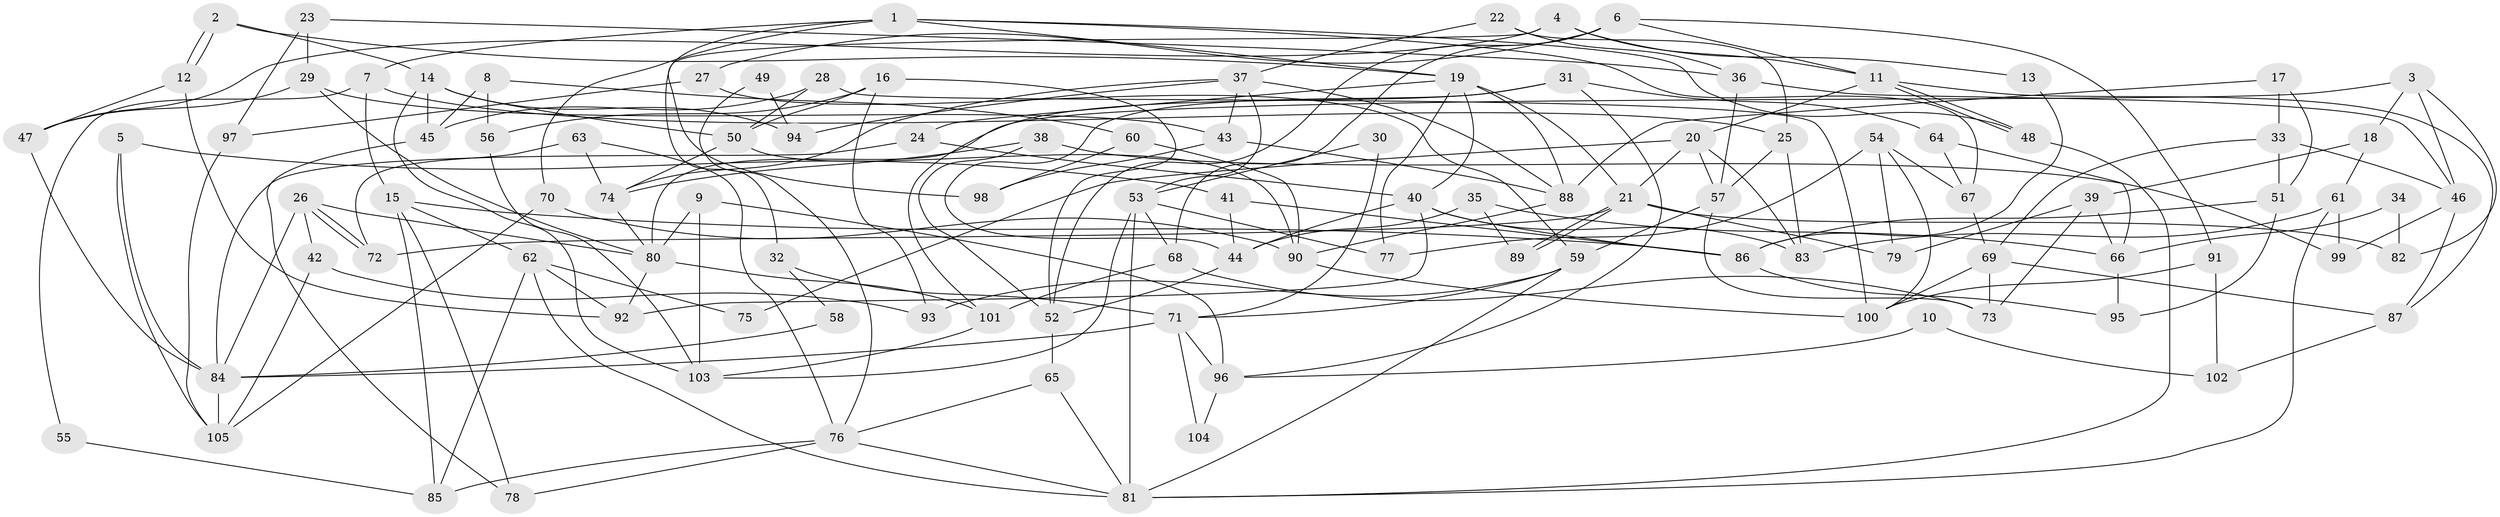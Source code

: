 // coarse degree distribution, {6: 0.24242424242424243, 7: 0.09090909090909091, 9: 0.030303030303030304, 3: 0.19696969696969696, 4: 0.18181818181818182, 5: 0.15151515151515152, 2: 0.045454545454545456, 10: 0.015151515151515152, 8: 0.030303030303030304, 1: 0.015151515151515152}
// Generated by graph-tools (version 1.1) at 2025/23/03/03/25 07:23:59]
// undirected, 105 vertices, 210 edges
graph export_dot {
graph [start="1"]
  node [color=gray90,style=filled];
  1;
  2;
  3;
  4;
  5;
  6;
  7;
  8;
  9;
  10;
  11;
  12;
  13;
  14;
  15;
  16;
  17;
  18;
  19;
  20;
  21;
  22;
  23;
  24;
  25;
  26;
  27;
  28;
  29;
  30;
  31;
  32;
  33;
  34;
  35;
  36;
  37;
  38;
  39;
  40;
  41;
  42;
  43;
  44;
  45;
  46;
  47;
  48;
  49;
  50;
  51;
  52;
  53;
  54;
  55;
  56;
  57;
  58;
  59;
  60;
  61;
  62;
  63;
  64;
  65;
  66;
  67;
  68;
  69;
  70;
  71;
  72;
  73;
  74;
  75;
  76;
  77;
  78;
  79;
  80;
  81;
  82;
  83;
  84;
  85;
  86;
  87;
  88;
  89;
  90;
  91;
  92;
  93;
  94;
  95;
  96;
  97;
  98;
  99;
  100;
  101;
  102;
  103;
  104;
  105;
  1 -- 19;
  1 -- 7;
  1 -- 48;
  1 -- 67;
  1 -- 70;
  1 -- 98;
  2 -- 12;
  2 -- 12;
  2 -- 19;
  2 -- 14;
  3 -- 18;
  3 -- 80;
  3 -- 46;
  3 -- 82;
  4 -- 47;
  4 -- 11;
  4 -- 13;
  4 -- 32;
  5 -- 84;
  5 -- 41;
  5 -- 105;
  6 -- 11;
  6 -- 52;
  6 -- 27;
  6 -- 68;
  6 -- 91;
  7 -- 25;
  7 -- 15;
  7 -- 55;
  8 -- 60;
  8 -- 56;
  8 -- 45;
  9 -- 96;
  9 -- 103;
  9 -- 80;
  10 -- 96;
  10 -- 102;
  11 -- 20;
  11 -- 48;
  11 -- 48;
  11 -- 87;
  12 -- 92;
  12 -- 47;
  13 -- 86;
  14 -- 50;
  14 -- 45;
  14 -- 94;
  14 -- 103;
  15 -- 78;
  15 -- 85;
  15 -- 62;
  15 -- 86;
  16 -- 93;
  16 -- 52;
  16 -- 50;
  16 -- 56;
  17 -- 51;
  17 -- 88;
  17 -- 33;
  18 -- 61;
  18 -- 39;
  19 -- 21;
  19 -- 24;
  19 -- 40;
  19 -- 77;
  19 -- 88;
  20 -- 57;
  20 -- 21;
  20 -- 75;
  20 -- 83;
  21 -- 72;
  21 -- 89;
  21 -- 89;
  21 -- 79;
  21 -- 82;
  22 -- 37;
  22 -- 25;
  22 -- 36;
  23 -- 36;
  23 -- 29;
  23 -- 97;
  24 -- 40;
  24 -- 84;
  25 -- 83;
  25 -- 57;
  26 -- 80;
  26 -- 72;
  26 -- 72;
  26 -- 42;
  26 -- 84;
  27 -- 97;
  27 -- 59;
  28 -- 50;
  28 -- 45;
  28 -- 100;
  29 -- 80;
  29 -- 47;
  29 -- 43;
  30 -- 53;
  30 -- 71;
  31 -- 64;
  31 -- 101;
  31 -- 44;
  31 -- 96;
  32 -- 71;
  32 -- 58;
  33 -- 69;
  33 -- 46;
  33 -- 51;
  34 -- 66;
  34 -- 82;
  35 -- 44;
  35 -- 66;
  35 -- 89;
  36 -- 46;
  36 -- 57;
  37 -- 88;
  37 -- 43;
  37 -- 53;
  37 -- 74;
  37 -- 94;
  38 -- 99;
  38 -- 74;
  38 -- 52;
  39 -- 79;
  39 -- 73;
  39 -- 66;
  40 -- 92;
  40 -- 44;
  40 -- 83;
  40 -- 86;
  41 -- 86;
  41 -- 44;
  42 -- 105;
  42 -- 93;
  43 -- 88;
  43 -- 98;
  44 -- 52;
  45 -- 78;
  46 -- 87;
  46 -- 99;
  47 -- 84;
  48 -- 81;
  49 -- 76;
  49 -- 94;
  50 -- 74;
  50 -- 90;
  51 -- 86;
  51 -- 95;
  52 -- 65;
  53 -- 81;
  53 -- 68;
  53 -- 77;
  53 -- 103;
  54 -- 77;
  54 -- 100;
  54 -- 67;
  54 -- 79;
  55 -- 85;
  56 -- 103;
  57 -- 73;
  57 -- 59;
  58 -- 84;
  59 -- 71;
  59 -- 81;
  59 -- 93;
  60 -- 98;
  60 -- 90;
  61 -- 83;
  61 -- 81;
  61 -- 99;
  62 -- 81;
  62 -- 75;
  62 -- 85;
  62 -- 92;
  63 -- 76;
  63 -- 74;
  63 -- 72;
  64 -- 66;
  64 -- 67;
  65 -- 81;
  65 -- 76;
  66 -- 95;
  67 -- 69;
  68 -- 73;
  68 -- 101;
  69 -- 87;
  69 -- 73;
  69 -- 100;
  70 -- 90;
  70 -- 105;
  71 -- 84;
  71 -- 96;
  71 -- 104;
  74 -- 80;
  76 -- 81;
  76 -- 78;
  76 -- 85;
  80 -- 101;
  80 -- 92;
  84 -- 105;
  86 -- 95;
  87 -- 102;
  88 -- 90;
  90 -- 100;
  91 -- 100;
  91 -- 102;
  96 -- 104;
  97 -- 105;
  101 -- 103;
}
